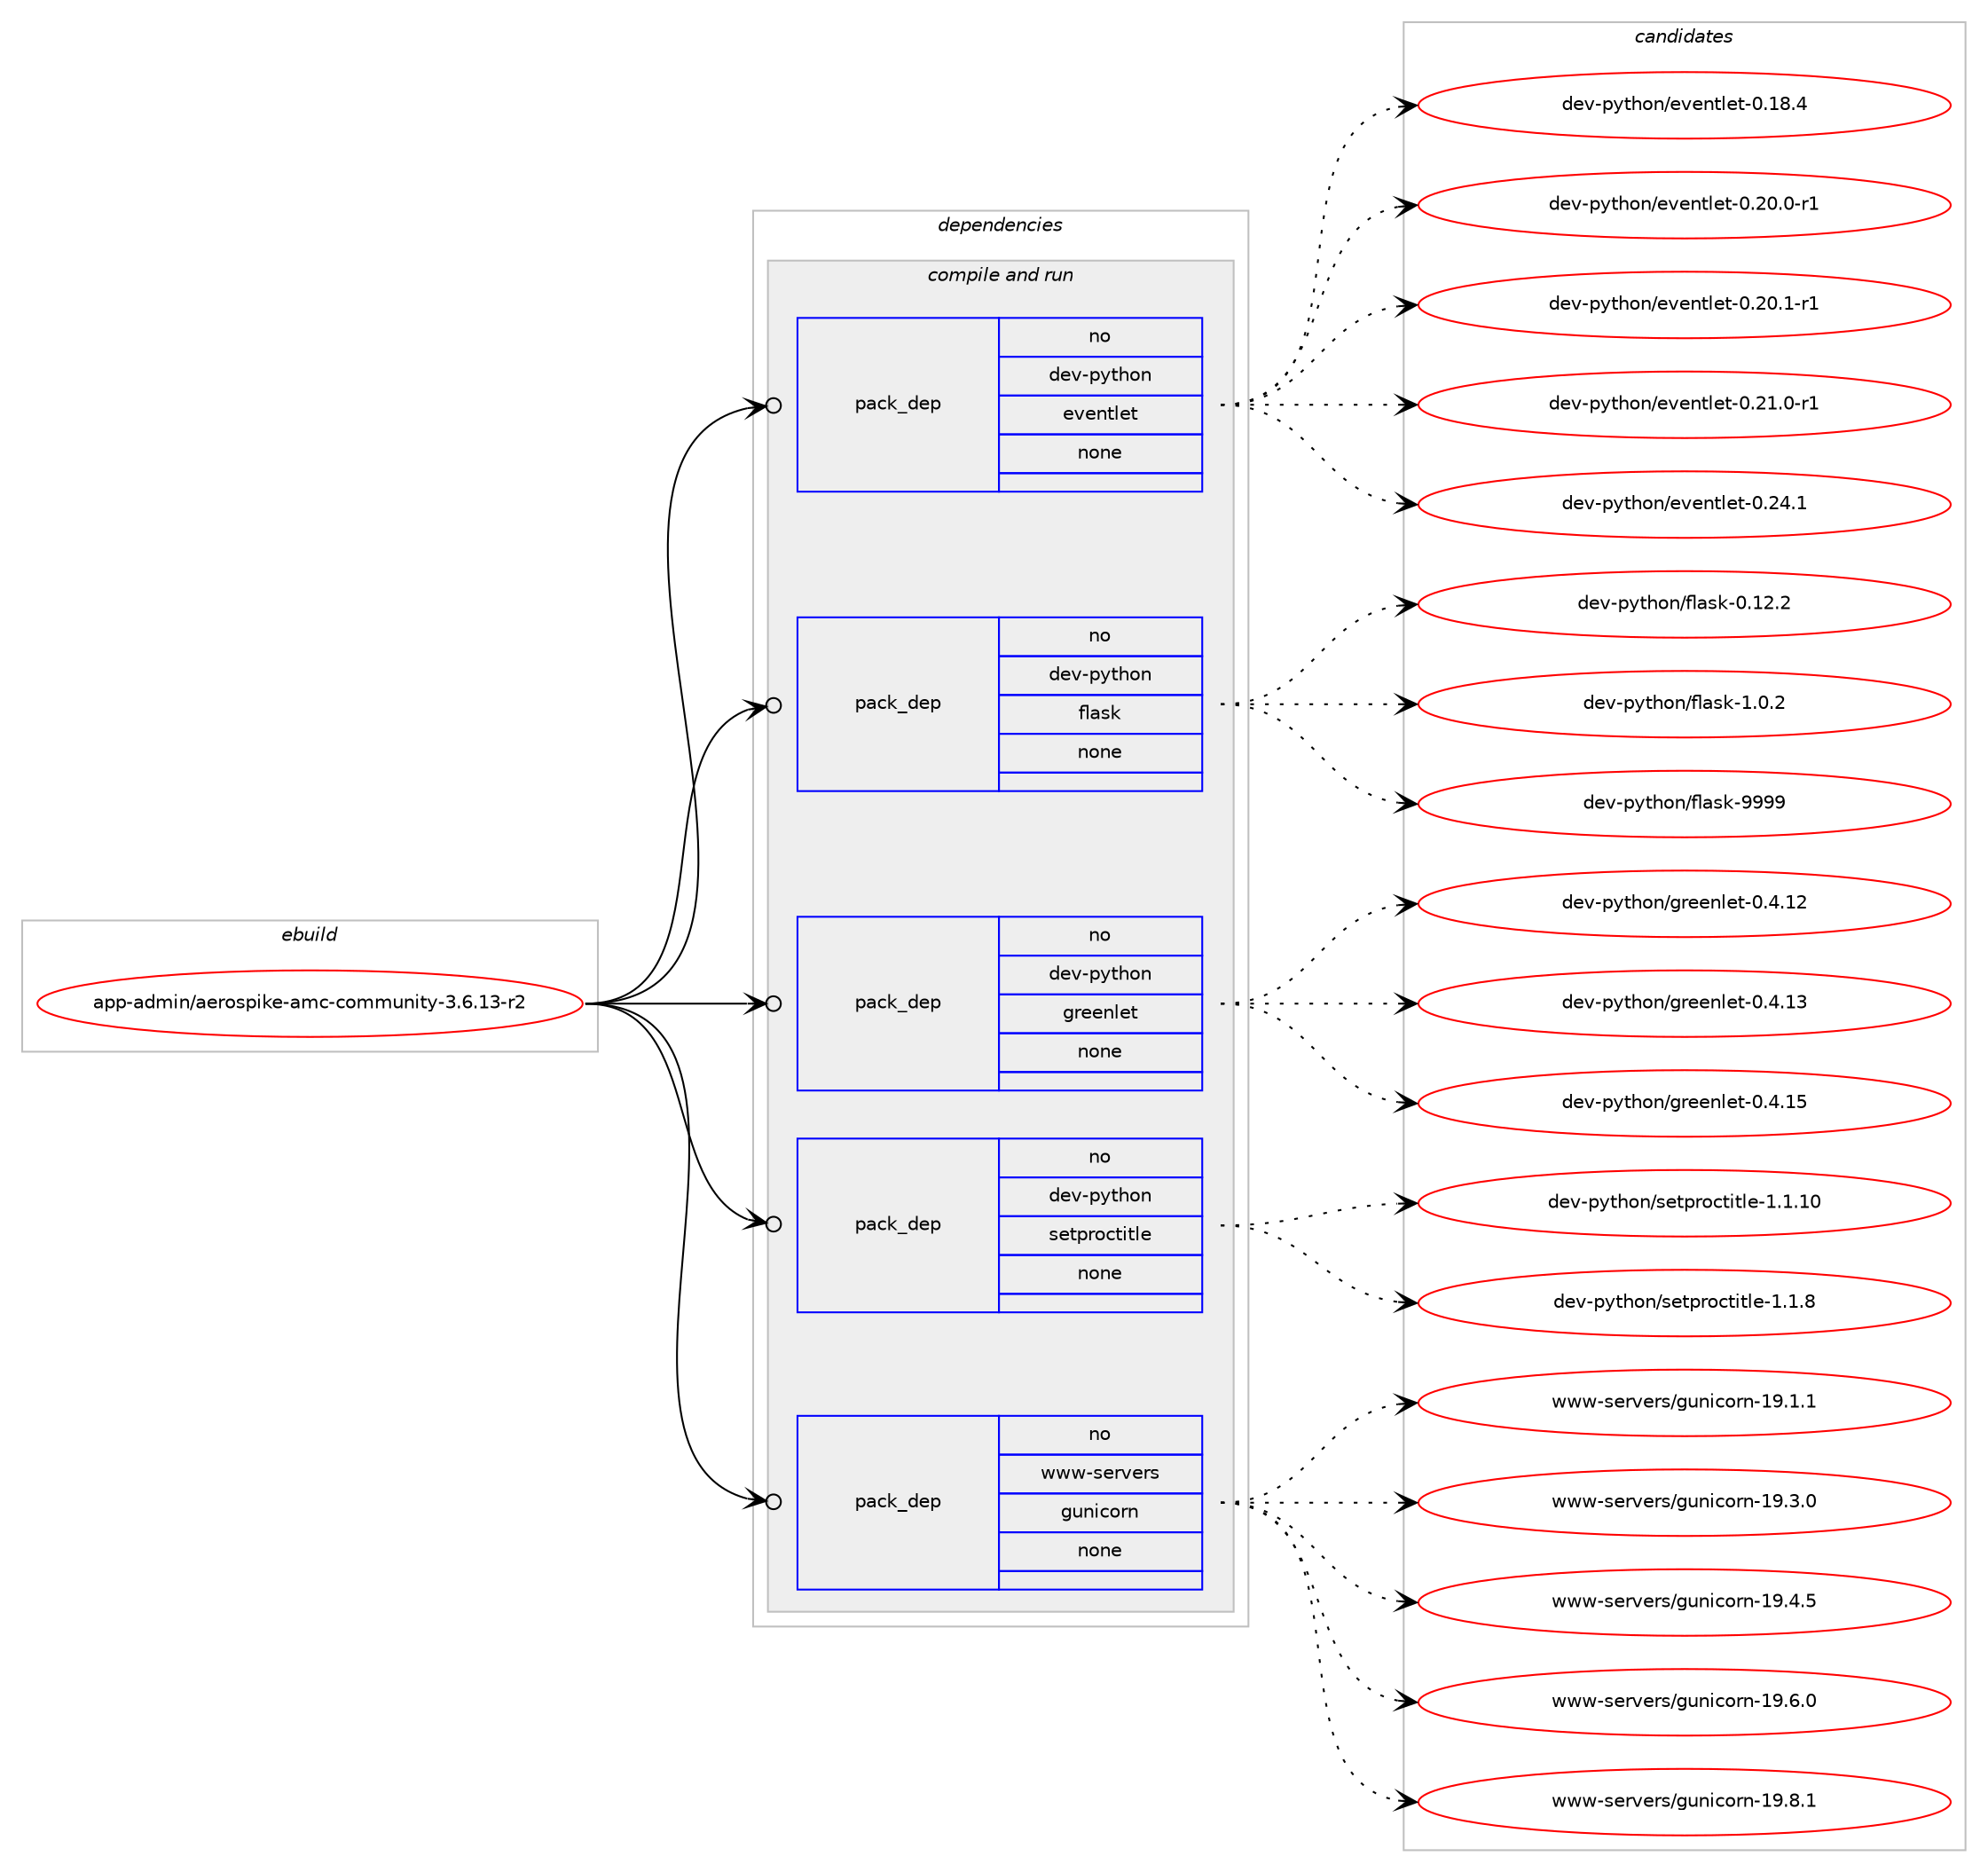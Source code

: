 digraph prolog {

# *************
# Graph options
# *************

newrank=true;
concentrate=true;
compound=true;
graph [rankdir=LR,fontname=Helvetica,fontsize=10,ranksep=1.5];#, ranksep=2.5, nodesep=0.2];
edge  [arrowhead=vee];
node  [fontname=Helvetica,fontsize=10];

# **********
# The ebuild
# **********

subgraph cluster_leftcol {
color=gray;
rank=same;
label=<<i>ebuild</i>>;
id [label="app-admin/aerospike-amc-community-3.6.13-r2", color=red, width=4, href="../app-admin/aerospike-amc-community-3.6.13-r2.svg"];
}

# ****************
# The dependencies
# ****************

subgraph cluster_midcol {
color=gray;
label=<<i>dependencies</i>>;
subgraph cluster_compile {
fillcolor="#eeeeee";
style=filled;
label=<<i>compile</i>>;
}
subgraph cluster_compileandrun {
fillcolor="#eeeeee";
style=filled;
label=<<i>compile and run</i>>;
subgraph pack899455 {
dependency1263571 [label=<<TABLE BORDER="0" CELLBORDER="1" CELLSPACING="0" CELLPADDING="4" WIDTH="220"><TR><TD ROWSPAN="6" CELLPADDING="30">pack_dep</TD></TR><TR><TD WIDTH="110">no</TD></TR><TR><TD>dev-python</TD></TR><TR><TD>eventlet</TD></TR><TR><TD>none</TD></TR><TR><TD></TD></TR></TABLE>>, shape=none, color=blue];
}
id:e -> dependency1263571:w [weight=20,style="solid",arrowhead="odotvee"];
subgraph pack899456 {
dependency1263572 [label=<<TABLE BORDER="0" CELLBORDER="1" CELLSPACING="0" CELLPADDING="4" WIDTH="220"><TR><TD ROWSPAN="6" CELLPADDING="30">pack_dep</TD></TR><TR><TD WIDTH="110">no</TD></TR><TR><TD>dev-python</TD></TR><TR><TD>flask</TD></TR><TR><TD>none</TD></TR><TR><TD></TD></TR></TABLE>>, shape=none, color=blue];
}
id:e -> dependency1263572:w [weight=20,style="solid",arrowhead="odotvee"];
subgraph pack899457 {
dependency1263573 [label=<<TABLE BORDER="0" CELLBORDER="1" CELLSPACING="0" CELLPADDING="4" WIDTH="220"><TR><TD ROWSPAN="6" CELLPADDING="30">pack_dep</TD></TR><TR><TD WIDTH="110">no</TD></TR><TR><TD>dev-python</TD></TR><TR><TD>greenlet</TD></TR><TR><TD>none</TD></TR><TR><TD></TD></TR></TABLE>>, shape=none, color=blue];
}
id:e -> dependency1263573:w [weight=20,style="solid",arrowhead="odotvee"];
subgraph pack899458 {
dependency1263574 [label=<<TABLE BORDER="0" CELLBORDER="1" CELLSPACING="0" CELLPADDING="4" WIDTH="220"><TR><TD ROWSPAN="6" CELLPADDING="30">pack_dep</TD></TR><TR><TD WIDTH="110">no</TD></TR><TR><TD>dev-python</TD></TR><TR><TD>setproctitle</TD></TR><TR><TD>none</TD></TR><TR><TD></TD></TR></TABLE>>, shape=none, color=blue];
}
id:e -> dependency1263574:w [weight=20,style="solid",arrowhead="odotvee"];
subgraph pack899459 {
dependency1263575 [label=<<TABLE BORDER="0" CELLBORDER="1" CELLSPACING="0" CELLPADDING="4" WIDTH="220"><TR><TD ROWSPAN="6" CELLPADDING="30">pack_dep</TD></TR><TR><TD WIDTH="110">no</TD></TR><TR><TD>www-servers</TD></TR><TR><TD>gunicorn</TD></TR><TR><TD>none</TD></TR><TR><TD></TD></TR></TABLE>>, shape=none, color=blue];
}
id:e -> dependency1263575:w [weight=20,style="solid",arrowhead="odotvee"];
}
subgraph cluster_run {
fillcolor="#eeeeee";
style=filled;
label=<<i>run</i>>;
}
}

# **************
# The candidates
# **************

subgraph cluster_choices {
rank=same;
color=gray;
label=<<i>candidates</i>>;

subgraph choice899455 {
color=black;
nodesep=1;
choice100101118451121211161041111104710111810111011610810111645484649564652 [label="dev-python/eventlet-0.18.4", color=red, width=4,href="../dev-python/eventlet-0.18.4.svg"];
choice1001011184511212111610411111047101118101110116108101116454846504846484511449 [label="dev-python/eventlet-0.20.0-r1", color=red, width=4,href="../dev-python/eventlet-0.20.0-r1.svg"];
choice1001011184511212111610411111047101118101110116108101116454846504846494511449 [label="dev-python/eventlet-0.20.1-r1", color=red, width=4,href="../dev-python/eventlet-0.20.1-r1.svg"];
choice1001011184511212111610411111047101118101110116108101116454846504946484511449 [label="dev-python/eventlet-0.21.0-r1", color=red, width=4,href="../dev-python/eventlet-0.21.0-r1.svg"];
choice100101118451121211161041111104710111810111011610810111645484650524649 [label="dev-python/eventlet-0.24.1", color=red, width=4,href="../dev-python/eventlet-0.24.1.svg"];
dependency1263571:e -> choice100101118451121211161041111104710111810111011610810111645484649564652:w [style=dotted,weight="100"];
dependency1263571:e -> choice1001011184511212111610411111047101118101110116108101116454846504846484511449:w [style=dotted,weight="100"];
dependency1263571:e -> choice1001011184511212111610411111047101118101110116108101116454846504846494511449:w [style=dotted,weight="100"];
dependency1263571:e -> choice1001011184511212111610411111047101118101110116108101116454846504946484511449:w [style=dotted,weight="100"];
dependency1263571:e -> choice100101118451121211161041111104710111810111011610810111645484650524649:w [style=dotted,weight="100"];
}
subgraph choice899456 {
color=black;
nodesep=1;
choice10010111845112121116104111110471021089711510745484649504650 [label="dev-python/flask-0.12.2", color=red, width=4,href="../dev-python/flask-0.12.2.svg"];
choice100101118451121211161041111104710210897115107454946484650 [label="dev-python/flask-1.0.2", color=red, width=4,href="../dev-python/flask-1.0.2.svg"];
choice1001011184511212111610411111047102108971151074557575757 [label="dev-python/flask-9999", color=red, width=4,href="../dev-python/flask-9999.svg"];
dependency1263572:e -> choice10010111845112121116104111110471021089711510745484649504650:w [style=dotted,weight="100"];
dependency1263572:e -> choice100101118451121211161041111104710210897115107454946484650:w [style=dotted,weight="100"];
dependency1263572:e -> choice1001011184511212111610411111047102108971151074557575757:w [style=dotted,weight="100"];
}
subgraph choice899457 {
color=black;
nodesep=1;
choice100101118451121211161041111104710311410110111010810111645484652464950 [label="dev-python/greenlet-0.4.12", color=red, width=4,href="../dev-python/greenlet-0.4.12.svg"];
choice100101118451121211161041111104710311410110111010810111645484652464951 [label="dev-python/greenlet-0.4.13", color=red, width=4,href="../dev-python/greenlet-0.4.13.svg"];
choice100101118451121211161041111104710311410110111010810111645484652464953 [label="dev-python/greenlet-0.4.15", color=red, width=4,href="../dev-python/greenlet-0.4.15.svg"];
dependency1263573:e -> choice100101118451121211161041111104710311410110111010810111645484652464950:w [style=dotted,weight="100"];
dependency1263573:e -> choice100101118451121211161041111104710311410110111010810111645484652464951:w [style=dotted,weight="100"];
dependency1263573:e -> choice100101118451121211161041111104710311410110111010810111645484652464953:w [style=dotted,weight="100"];
}
subgraph choice899458 {
color=black;
nodesep=1;
choice10010111845112121116104111110471151011161121141119911610511610810145494649464948 [label="dev-python/setproctitle-1.1.10", color=red, width=4,href="../dev-python/setproctitle-1.1.10.svg"];
choice100101118451121211161041111104711510111611211411199116105116108101454946494656 [label="dev-python/setproctitle-1.1.8", color=red, width=4,href="../dev-python/setproctitle-1.1.8.svg"];
dependency1263574:e -> choice10010111845112121116104111110471151011161121141119911610511610810145494649464948:w [style=dotted,weight="100"];
dependency1263574:e -> choice100101118451121211161041111104711510111611211411199116105116108101454946494656:w [style=dotted,weight="100"];
}
subgraph choice899459 {
color=black;
nodesep=1;
choice11911911945115101114118101114115471031171101059911111411045495746494649 [label="www-servers/gunicorn-19.1.1", color=red, width=4,href="../www-servers/gunicorn-19.1.1.svg"];
choice11911911945115101114118101114115471031171101059911111411045495746514648 [label="www-servers/gunicorn-19.3.0", color=red, width=4,href="../www-servers/gunicorn-19.3.0.svg"];
choice11911911945115101114118101114115471031171101059911111411045495746524653 [label="www-servers/gunicorn-19.4.5", color=red, width=4,href="../www-servers/gunicorn-19.4.5.svg"];
choice11911911945115101114118101114115471031171101059911111411045495746544648 [label="www-servers/gunicorn-19.6.0", color=red, width=4,href="../www-servers/gunicorn-19.6.0.svg"];
choice11911911945115101114118101114115471031171101059911111411045495746564649 [label="www-servers/gunicorn-19.8.1", color=red, width=4,href="../www-servers/gunicorn-19.8.1.svg"];
dependency1263575:e -> choice11911911945115101114118101114115471031171101059911111411045495746494649:w [style=dotted,weight="100"];
dependency1263575:e -> choice11911911945115101114118101114115471031171101059911111411045495746514648:w [style=dotted,weight="100"];
dependency1263575:e -> choice11911911945115101114118101114115471031171101059911111411045495746524653:w [style=dotted,weight="100"];
dependency1263575:e -> choice11911911945115101114118101114115471031171101059911111411045495746544648:w [style=dotted,weight="100"];
dependency1263575:e -> choice11911911945115101114118101114115471031171101059911111411045495746564649:w [style=dotted,weight="100"];
}
}

}
